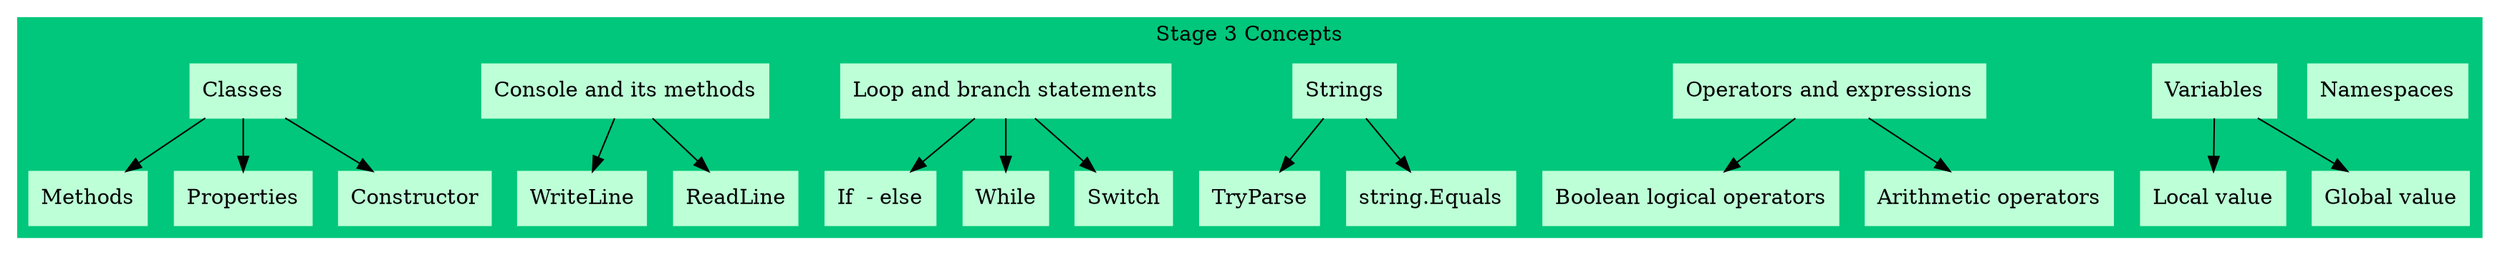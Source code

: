 
digraph ConceptsMap {

	subgraph cluster_0 {
		style=filled;
		color="#00c77b";
        
		node [style = filled color = "#bdffd7" shape = box] Namespaces;
        node [] Variables;
		node [] "Operators and expressions";
		node [] Strings;
        node [] "Loop and branch statements";
		node [] "Console and its methods";
        node [] Classes;

        Classes -> Methods;
		Classes -> Properties;
		Classes -> Constructor;

		"Console and its methods" -> "WriteLine";
		"Console and its methods" -> "ReadLine";

		"Loop and branch statements" -> "If  - else"
		"Loop and branch statements" -> "While";
		"Loop and branch statements" -> "Switch";

		"Operators and expressions" -> "Boolean logical operators";
		"Operators and expressions" -> "Arithmetic operators";

		Variables -> "Local value";
		Variables -> "Global value";

		Strings -> TryParse;
		Strings -> "string.Equals";

		
		label = "Stage 3 Concepts";
	}

}